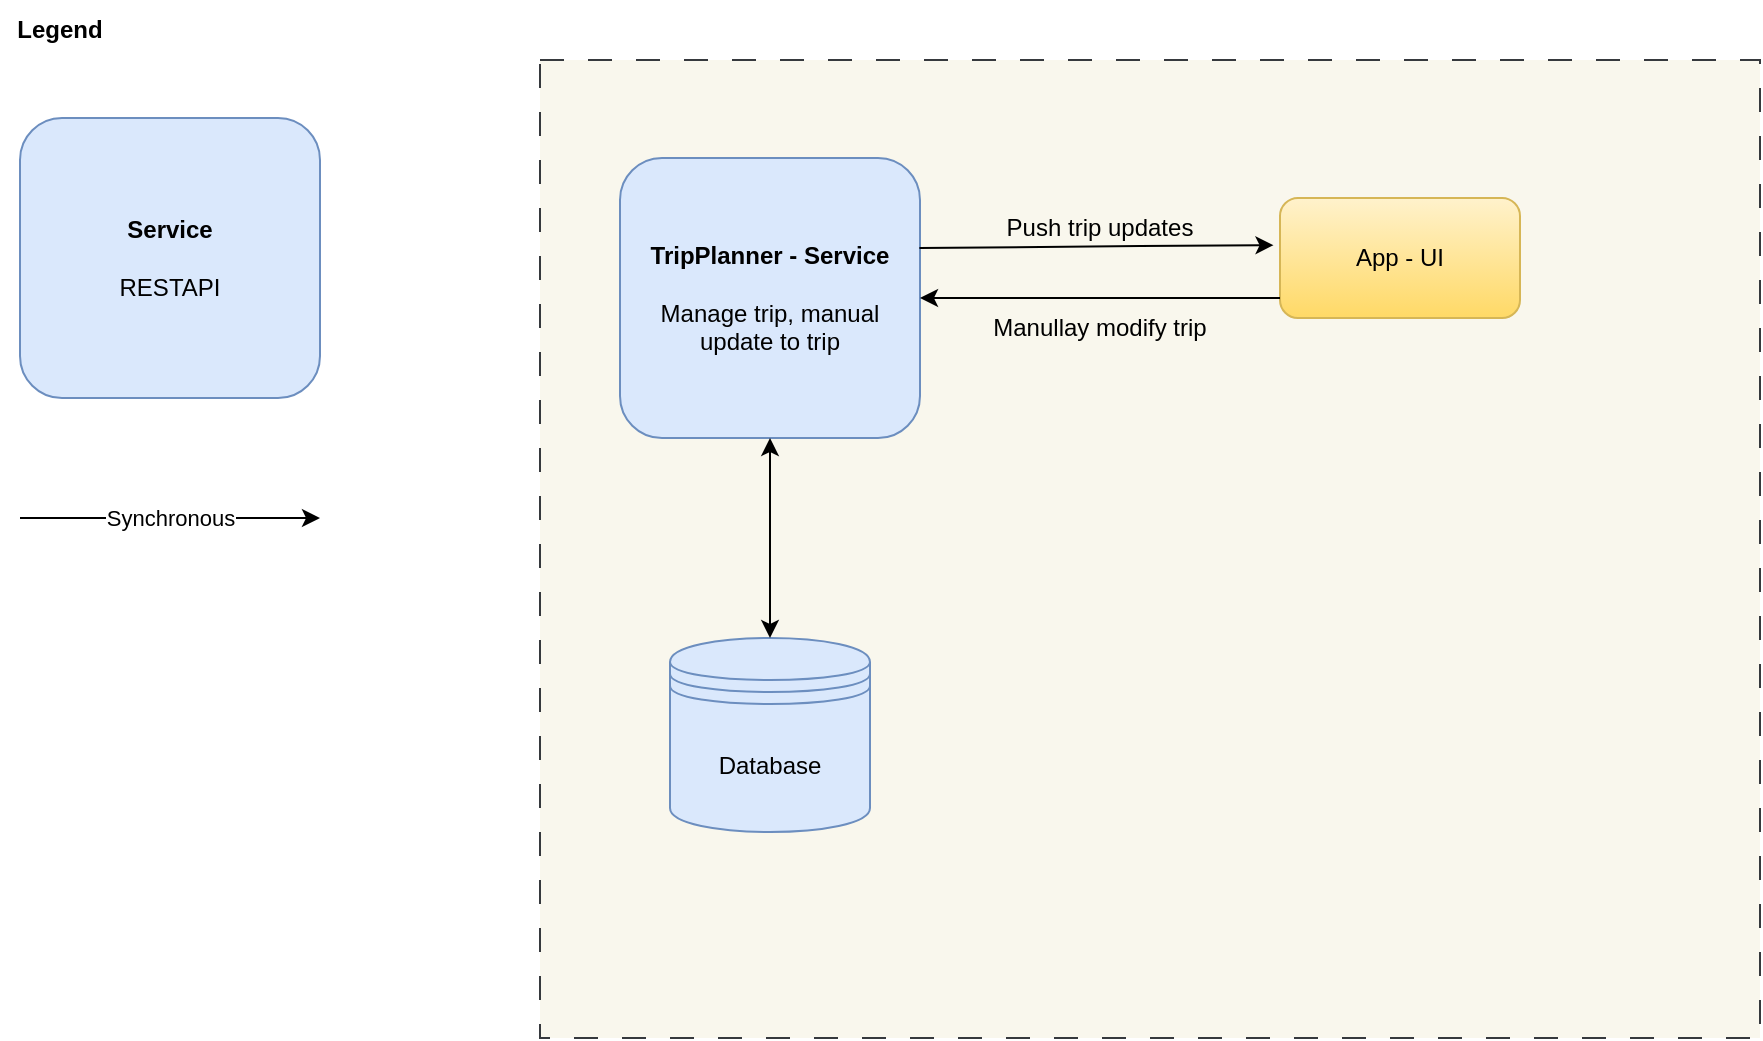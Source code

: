 <mxfile version="21.6.5" type="device">
  <diagram name="Page-1" id="cAq6vnLx0bE8Wlsk_2gG">
    <mxGraphModel dx="1036" dy="606" grid="1" gridSize="10" guides="1" tooltips="1" connect="1" arrows="1" fold="1" page="1" pageScale="1" pageWidth="827" pageHeight="1169" math="0" shadow="0">
      <root>
        <mxCell id="0" />
        <mxCell id="1" parent="0" />
        <mxCell id="TSXv2KhH4z5qyNwgScqC-1" value="" style="rounded=0;whiteSpace=wrap;html=1;dashed=1;dashPattern=12 12;fillColor=#f9f7ed;strokeColor=#36393d;" vertex="1" parent="1">
          <mxGeometry x="310" y="41" width="610" height="489" as="geometry" />
        </mxCell>
        <mxCell id="TSXv2KhH4z5qyNwgScqC-2" value="&lt;b&gt;TripPlanner - Service&lt;/b&gt;&lt;br&gt;&lt;br&gt;Manage trip, manual update to trip" style="rounded=1;whiteSpace=wrap;html=1;fillColor=#dae8fc;strokeColor=#6c8ebf;fontStyle=0" vertex="1" parent="1">
          <mxGeometry x="350" y="90" width="150" height="140" as="geometry" />
        </mxCell>
        <mxCell id="TSXv2KhH4z5qyNwgScqC-3" value="Database" style="shape=datastore;whiteSpace=wrap;html=1;fillColor=#dae8fc;strokeColor=#6c8ebf;" vertex="1" parent="1">
          <mxGeometry x="375" y="330" width="100" height="97" as="geometry" />
        </mxCell>
        <mxCell id="TSXv2KhH4z5qyNwgScqC-13" value="&lt;b&gt;Service&lt;/b&gt;&lt;br&gt;&lt;br&gt;RESTAPI" style="rounded=1;whiteSpace=wrap;html=1;fillColor=#dae8fc;strokeColor=#6c8ebf;fontStyle=0" vertex="1" parent="1">
          <mxGeometry x="50" y="70" width="150" height="140" as="geometry" />
        </mxCell>
        <mxCell id="TSXv2KhH4z5qyNwgScqC-14" value="Synchronous" style="endArrow=classic;html=1;rounded=0;" edge="1" parent="1">
          <mxGeometry width="50" height="50" relative="1" as="geometry">
            <mxPoint x="50" y="270" as="sourcePoint" />
            <mxPoint x="200" y="270" as="targetPoint" />
          </mxGeometry>
        </mxCell>
        <mxCell id="TSXv2KhH4z5qyNwgScqC-15" value="Legend" style="text;html=1;strokeColor=none;fillColor=none;align=center;verticalAlign=middle;whiteSpace=wrap;rounded=0;fontStyle=1" vertex="1" parent="1">
          <mxGeometry x="40" y="11" width="60" height="30" as="geometry" />
        </mxCell>
        <mxCell id="TSXv2KhH4z5qyNwgScqC-16" value="" style="endArrow=classic;startArrow=classic;html=1;rounded=0;exitX=0.5;exitY=0;exitDx=0;exitDy=0;entryX=0.5;entryY=1;entryDx=0;entryDy=0;" edge="1" parent="1" source="TSXv2KhH4z5qyNwgScqC-3" target="TSXv2KhH4z5qyNwgScqC-2">
          <mxGeometry width="50" height="50" relative="1" as="geometry">
            <mxPoint x="375" y="240" as="sourcePoint" />
            <mxPoint x="425" y="190" as="targetPoint" />
          </mxGeometry>
        </mxCell>
        <mxCell id="TSXv2KhH4z5qyNwgScqC-19" value="App - UI" style="rounded=1;whiteSpace=wrap;html=1;fillColor=#fff2cc;strokeColor=#d6b656;gradientColor=#ffd966;" vertex="1" parent="1">
          <mxGeometry x="680" y="110" width="120" height="60" as="geometry" />
        </mxCell>
        <mxCell id="TSXv2KhH4z5qyNwgScqC-20" value="" style="endArrow=classic;html=1;rounded=0;entryX=-0.027;entryY=0.643;entryDx=0;entryDy=0;exitX=0.311;exitY=0.223;exitDx=0;exitDy=0;exitPerimeter=0;entryPerimeter=0;" edge="1" parent="1">
          <mxGeometry width="50" height="50" relative="1" as="geometry">
            <mxPoint x="499.71" y="135.047" as="sourcePoint" />
            <mxPoint x="676.76" y="133.58" as="targetPoint" />
            <Array as="points">
              <mxPoint x="610" y="134" />
            </Array>
          </mxGeometry>
        </mxCell>
        <mxCell id="TSXv2KhH4z5qyNwgScqC-21" value="Push trip updates" style="text;html=1;strokeColor=none;fillColor=none;align=center;verticalAlign=middle;whiteSpace=wrap;rounded=0;" vertex="1" parent="1">
          <mxGeometry x="530" y="110" width="120" height="30" as="geometry" />
        </mxCell>
        <mxCell id="TSXv2KhH4z5qyNwgScqC-22" value="Manullay modify trip" style="text;html=1;strokeColor=none;fillColor=none;align=center;verticalAlign=middle;whiteSpace=wrap;rounded=0;" vertex="1" parent="1">
          <mxGeometry x="530" y="160" width="120" height="30" as="geometry" />
        </mxCell>
        <mxCell id="TSXv2KhH4z5qyNwgScqC-28" value="" style="endArrow=classic;html=1;rounded=0;entryX=1;entryY=0.5;entryDx=0;entryDy=0;" edge="1" parent="1" target="TSXv2KhH4z5qyNwgScqC-2">
          <mxGeometry width="50" height="50" relative="1" as="geometry">
            <mxPoint x="660" y="160" as="sourcePoint" />
            <mxPoint x="500" y="170" as="targetPoint" />
            <Array as="points">
              <mxPoint x="680" y="160" />
            </Array>
          </mxGeometry>
        </mxCell>
      </root>
    </mxGraphModel>
  </diagram>
</mxfile>
